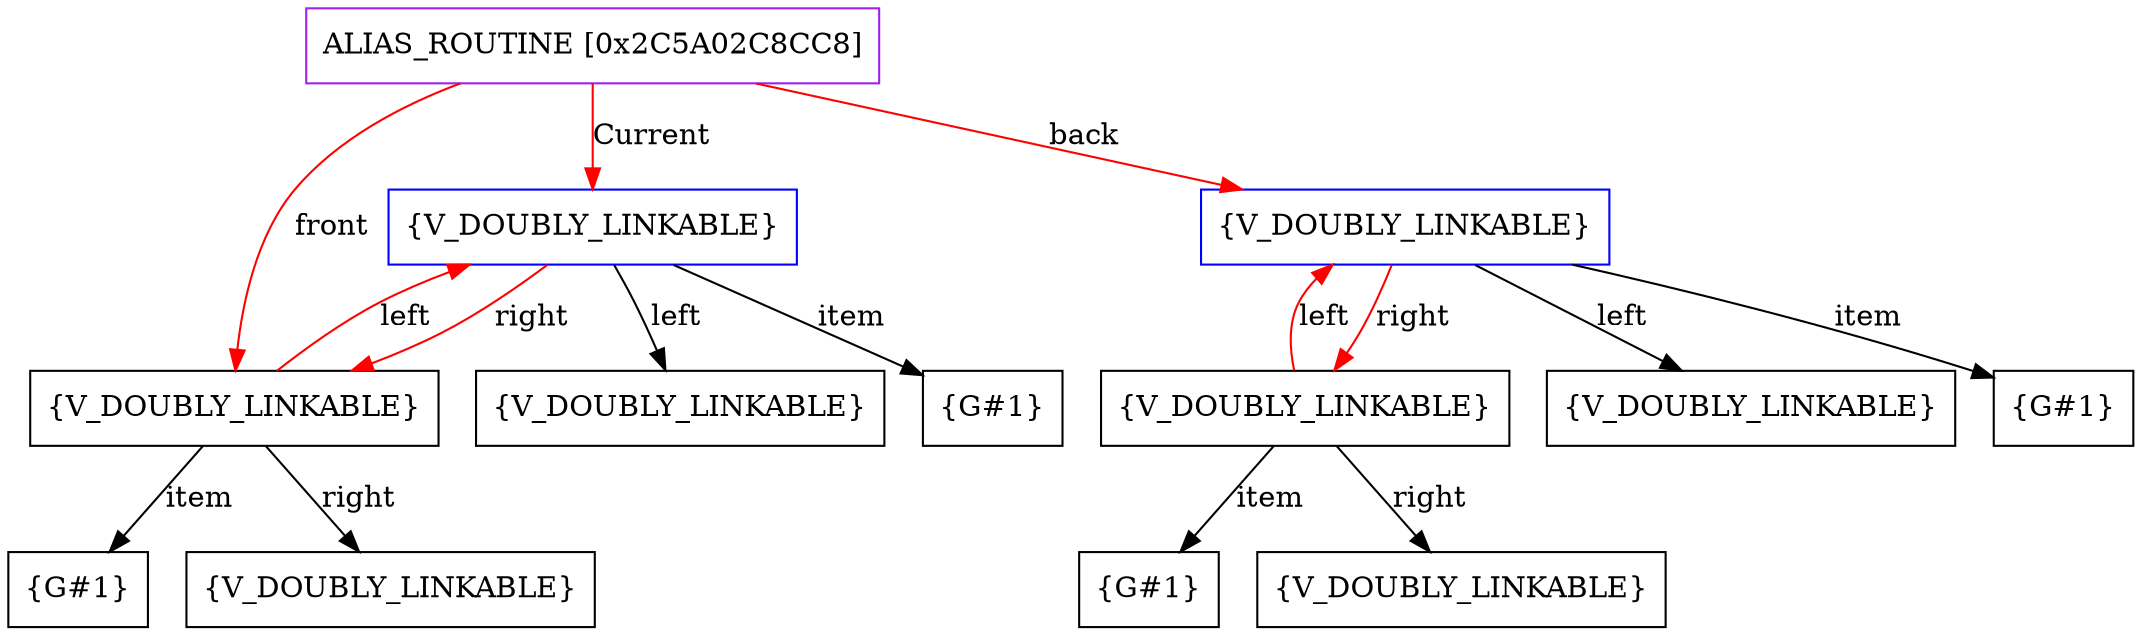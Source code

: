 digraph g {
	node [shape=box]
	b1[color=purple label=<ALIAS_ROUTINE [0x2C5A02C8CC8]>]
	b2[color=blue label=<{V_DOUBLY_LINKABLE}>]
	b3[label=<{G#1}>]
	b4[label=<{V_DOUBLY_LINKABLE}>]
	b5[label=<{G#1}>]
	b6[label=<{V_DOUBLY_LINKABLE}>]
	b7[label=<{V_DOUBLY_LINKABLE}>]
	b8[color=blue label=<{V_DOUBLY_LINKABLE}>]
	b9[label=<{G#1}>]
	b10[label=<{V_DOUBLY_LINKABLE}>]
	b11[label=<{G#1}>]
	b12[label=<{V_DOUBLY_LINKABLE}>]
	b13[label=<{V_DOUBLY_LINKABLE}>]
	b1->b2[color=red label=<Current>]
	b2->b3[label=<item>]
	b2->b4[color=red label=<right>]
	b4->b5[label=<item>]
	b4->b6[label=<right>]
	b4->b2[color=red label=<left>]
	b2->b7[label=<left>]
	b1->b4[color=red label=<front>]
	b1->b8[color=red label=<back>]
	b8->b9[label=<item>]
	b8->b10[color=red label=<right>]
	b10->b11[label=<item>]
	b10->b12[label=<right>]
	b10->b8[color=red label=<left>]
	b8->b13[label=<left>]
}
